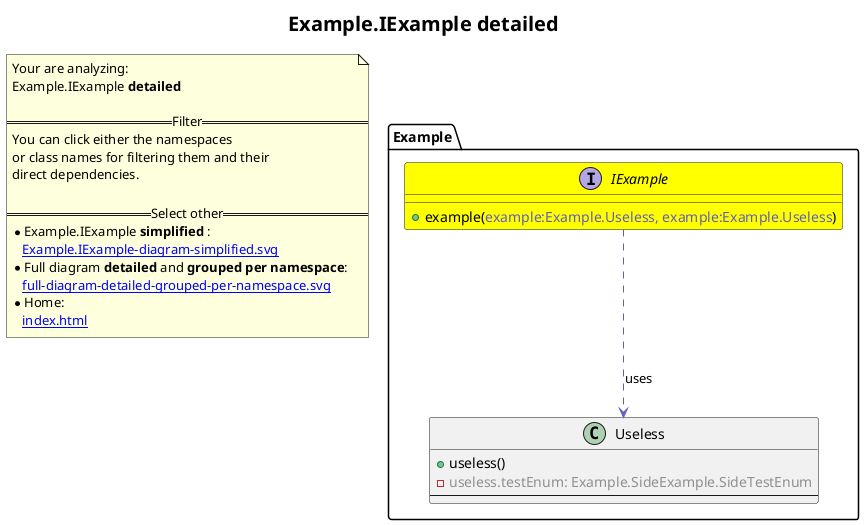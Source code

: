 @startuml
title <size:20>Example.IExample **detailed** </size>
note "Your are analyzing:\nExample.IExample **detailed** \n\n==Filter==\nYou can click either the namespaces \nor class names for filtering them and their\ndirect dependencies.\n\n==Select other==\n* Example.IExample **simplified** :\n   [[Example.IExample-diagram-simplified.svg]]\n* Full diagram **detailed** and **grouped per namespace**:\n   [[full-diagram-detailed-grouped-per-namespace.svg]]\n* Home:\n   [[index.html]]" as FloatingNote
interface Example.IExample [[Example.IExample-diagram-detailed.svg]] #yellow {
  + example(<font color="6060BB">example:Example.Useless, example:Example.Useless</font>)
}
class Example.Useless [[Example.Useless-diagram-detailed.svg]]  {
  + useless(<font color="6060BB"></font>)
  - <font color="909090">useless.testEnum: Example.SideExample.SideTestEnum</font>
--
}
 ' *************************************** 
 ' *************************************** 
 ' *************************************** 
' Class relations extracted from namespace:
' Example
Example.IExample .[#6060BB].> Example.Useless  : uses 
@enduml